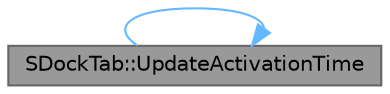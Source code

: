digraph "SDockTab::UpdateActivationTime"
{
 // INTERACTIVE_SVG=YES
 // LATEX_PDF_SIZE
  bgcolor="transparent";
  edge [fontname=Helvetica,fontsize=10,labelfontname=Helvetica,labelfontsize=10];
  node [fontname=Helvetica,fontsize=10,shape=box,height=0.2,width=0.4];
  rankdir="LR";
  Node1 [id="Node000001",label="SDockTab::UpdateActivationTime",height=0.2,width=0.4,color="gray40", fillcolor="grey60", style="filled", fontcolor="black",tooltip="Updates the 'last activated' time to the current time."];
  Node1 -> Node1 [id="edge1_Node000001_Node000001",color="steelblue1",style="solid",tooltip=" "];
}
